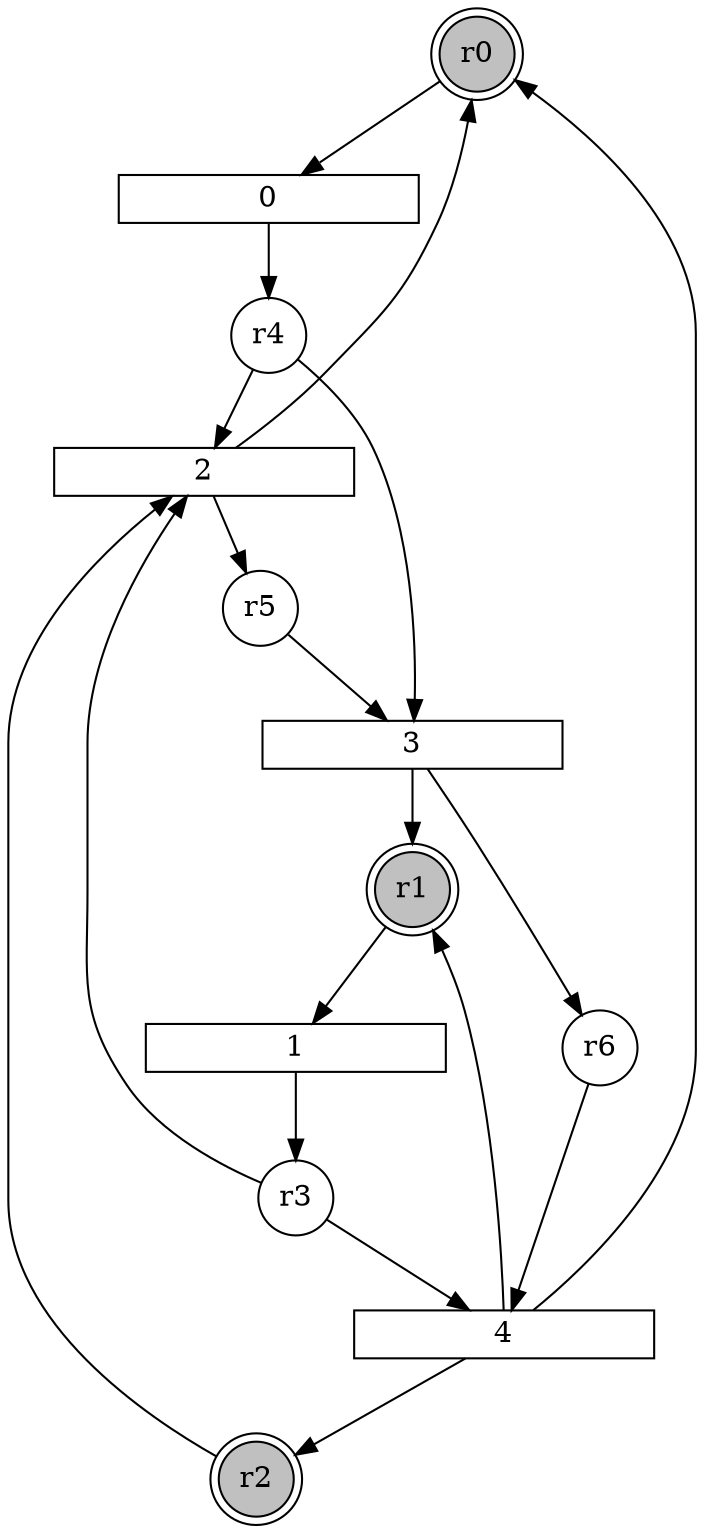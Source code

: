 digraph input13_PN{
subgraph initial_place {
	node [shape=doublecircle,fixedsize=true, fixedsize = 2, color = black, fillcolor = gray, style = filled];
	r0;
	r2;
	r1;
}
subgraph place {     
	node [shape=circle,fixedsize=true, fixedsize = 2];
	r3;
	r5;
	r4;
	r6;
}
subgraph transitions {
	node [shape=rect,height=0.2,width=2, forcelabels = false];
	0;
	1;
	2;
	3;
	4;
}
	r0 -> 0;
	r1 -> 1;
	r2 -> 2;
	r3 -> 2;
	r4 -> 2;
	r5 -> 3;
	r4 -> 3;
	r3 -> 4;
	r6 -> 4;
	0 -> r4;
	1 -> r3;
	2 -> r0;
	2 -> r5;
	3 -> r1;
	3 -> r6;
	4 -> r0;
	4 -> r2;
	4 -> r1;
}